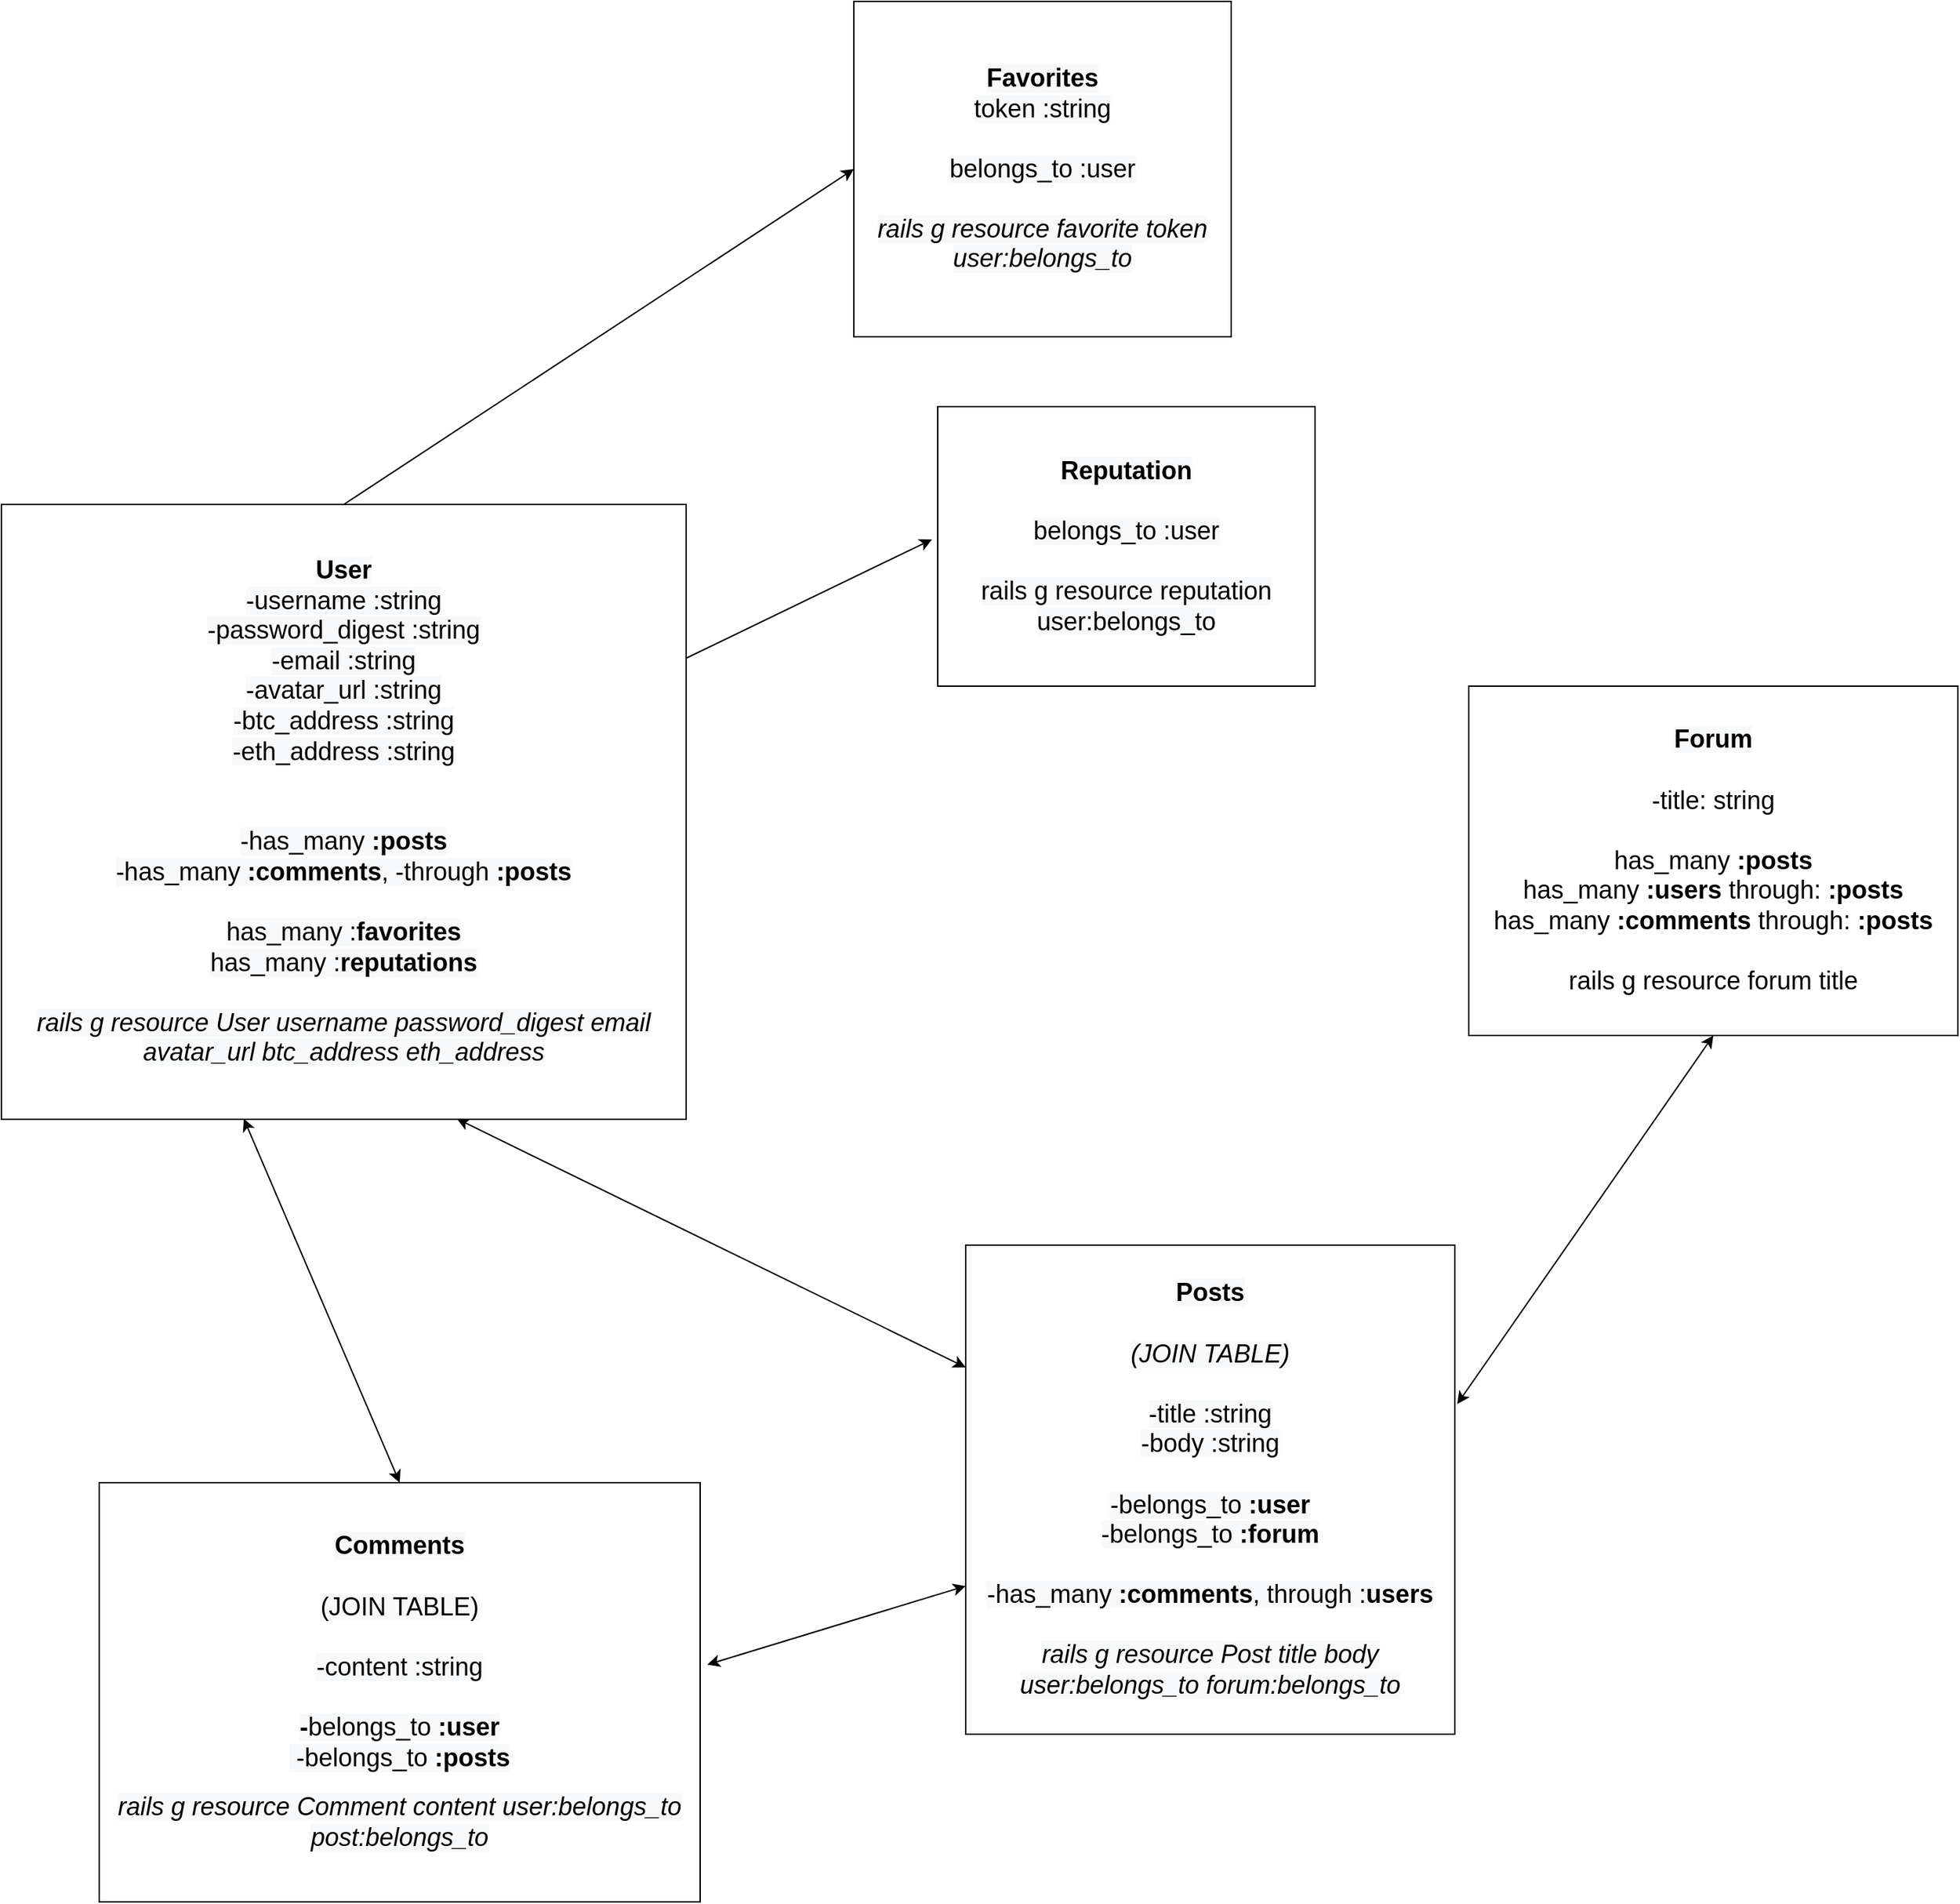<mxfile>
    <diagram id="BhuOXUAelwWcWwYgVLHv" name="Backend - associations">
        <mxGraphModel dx="825" dy="3318" grid="1" gridSize="10" guides="1" tooltips="1" connect="1" arrows="1" fold="1" page="1" pageScale="1" pageWidth="850" pageHeight="1100" math="0" shadow="0">
            <root>
                <mxCell id="0"/>
                <mxCell id="1" parent="0"/>
                <mxCell id="L-pfhSX-X1KtQgtuYa56-4" value="&lt;font style=&quot;font-size: 18px&quot;&gt;&lt;b style=&quot;color: rgb(0 , 0 , 0) ; background-color: rgb(248 , 249 , 250)&quot;&gt;User&lt;/b&gt;&lt;br style=&quot;color: rgb(0 , 0 , 0) ; background-color: rgb(248 , 249 , 250)&quot;&gt;&lt;span style=&quot;color: rgb(0 , 0 , 0) ; background-color: rgb(248 , 249 , 250)&quot;&gt;-username :string&lt;/span&gt;&lt;br style=&quot;color: rgb(0 , 0 , 0) ; background-color: rgb(248 , 249 , 250)&quot;&gt;&lt;span style=&quot;color: rgb(0 , 0 , 0) ; background-color: rgb(248 , 249 , 250)&quot;&gt;-password_digest :string&lt;/span&gt;&lt;br style=&quot;color: rgb(0 , 0 , 0) ; background-color: rgb(248 , 249 , 250)&quot;&gt;&lt;span style=&quot;color: rgb(0 , 0 , 0) ; background-color: rgb(248 , 249 , 250)&quot;&gt;-email :string&lt;/span&gt;&lt;br style=&quot;color: rgb(0 , 0 , 0) ; background-color: rgb(248 , 249 , 250)&quot;&gt;&lt;span style=&quot;color: rgb(0 , 0 , 0) ; background-color: rgb(248 , 249 , 250)&quot;&gt;-avatar_url :string&lt;/span&gt;&lt;br style=&quot;color: rgb(0 , 0 , 0) ; background-color: rgb(248 , 249 , 250)&quot;&gt;&lt;span style=&quot;color: rgb(0 , 0 , 0) ; background-color: rgb(248 , 249 , 250)&quot;&gt;-btc_address :string&lt;/span&gt;&lt;br style=&quot;color: rgb(0 , 0 , 0) ; background-color: rgb(248 , 249 , 250)&quot;&gt;&lt;span style=&quot;color: rgb(0 , 0 , 0) ; background-color: rgb(248 , 249 , 250)&quot;&gt;-eth_address :string&lt;/span&gt;&lt;br style=&quot;color: rgb(0 , 0 , 0) ; background-color: rgb(248 , 249 , 250)&quot;&gt;&lt;br style=&quot;color: rgb(0 , 0 , 0) ; background-color: rgb(248 , 249 , 250)&quot;&gt;&lt;br style=&quot;color: rgb(0 , 0 , 0) ; background-color: rgb(248 , 249 , 250)&quot;&gt;&lt;span style=&quot;color: rgb(0 , 0 , 0) ; background-color: rgb(248 , 249 , 250)&quot;&gt;-has_many&amp;nbsp;&lt;/span&gt;&lt;b style=&quot;color: rgb(0 , 0 , 0) ; background-color: rgb(248 , 249 , 250)&quot;&gt;:posts&lt;/b&gt;&lt;br style=&quot;color: rgb(0 , 0 , 0) ; background-color: rgb(248 , 249 , 250)&quot;&gt;&lt;span style=&quot;color: rgb(0 , 0 , 0) ; background-color: rgb(248 , 249 , 250)&quot;&gt;-has_many&amp;nbsp;&lt;/span&gt;&lt;b style=&quot;color: rgb(0 , 0 , 0) ; background-color: rgb(248 , 249 , 250)&quot;&gt;:comments&lt;/b&gt;&lt;span style=&quot;color: rgb(0 , 0 , 0) ; background-color: rgb(248 , 249 , 250)&quot;&gt;, -through&amp;nbsp;&lt;/span&gt;&lt;b style=&quot;color: rgb(0 , 0 , 0) ; background-color: rgb(248 , 249 , 250)&quot;&gt;:posts&lt;/b&gt;&lt;br style=&quot;color: rgb(0 , 0 , 0) ; background-color: rgb(248 , 249 , 250)&quot;&gt;&lt;br style=&quot;color: rgb(0 , 0 , 0) ; background-color: rgb(248 , 249 , 250)&quot;&gt;&lt;span style=&quot;color: rgb(0 , 0 , 0) ; background-color: rgb(248 , 249 , 250)&quot;&gt;has_many :&lt;/span&gt;&lt;b style=&quot;color: rgb(0 , 0 , 0) ; background-color: rgb(248 , 249 , 250)&quot;&gt;favorites&lt;br&gt;&lt;/b&gt;&lt;span style=&quot;color: rgb(0 , 0 , 0) ; background-color: rgb(248 , 249 , 250)&quot;&gt;has_many :&lt;/span&gt;&lt;b style=&quot;color: rgb(0 , 0 , 0) ; background-color: rgb(248 , 249 , 250)&quot;&gt;reputations&lt;/b&gt;&lt;br style=&quot;color: rgb(0 , 0 , 0) ; background-color: rgb(248 , 249 , 250)&quot;&gt;&lt;br style=&quot;color: rgb(0 , 0 , 0) ; background-color: rgb(248 , 249 , 250)&quot;&gt;&lt;i style=&quot;color: rgb(0 , 0 , 0) ; background-color: rgb(248 , 249 , 250)&quot;&gt;rails g resource User username password_digest email avatar_url btc_address eth_address&lt;/i&gt;&lt;br&gt;&lt;/font&gt;" style="rounded=0;whiteSpace=wrap;html=1;" parent="1" vertex="1">
                    <mxGeometry x="70" y="-1190" width="490" height="440" as="geometry"/>
                </mxCell>
                <mxCell id="L-pfhSX-X1KtQgtuYa56-7" value="&lt;font style=&quot;font-size: 18px&quot;&gt;&lt;b style=&quot;color: rgb(0 , 0 , 0) ; background-color: rgb(248 , 249 , 250)&quot;&gt;Posts&lt;br&gt;&lt;/b&gt;&lt;br style=&quot;color: rgb(0 , 0 , 0) ; background-color: rgb(248 , 249 , 250)&quot;&gt;&lt;i style=&quot;color: rgb(0 , 0 , 0) ; background-color: rgb(248 , 249 , 250)&quot;&gt;(JOIN TABLE)&lt;/i&gt;&lt;br style=&quot;color: rgb(0 , 0 , 0) ; background-color: rgb(248 , 249 , 250)&quot;&gt;&lt;br style=&quot;color: rgb(0 , 0 , 0) ; background-color: rgb(248 , 249 , 250)&quot;&gt;&lt;span style=&quot;color: rgb(0 , 0 , 0) ; background-color: rgb(248 , 249 , 250)&quot;&gt;-title :string&lt;/span&gt;&lt;br style=&quot;color: rgb(0 , 0 , 0) ; background-color: rgb(248 , 249 , 250)&quot;&gt;&lt;span style=&quot;color: rgb(0 , 0 , 0) ; background-color: rgb(248 , 249 , 250)&quot;&gt;-body :string&lt;/span&gt;&lt;br style=&quot;color: rgb(0 , 0 , 0) ; background-color: rgb(248 , 249 , 250)&quot;&gt;&lt;br style=&quot;color: rgb(0 , 0 , 0) ; background-color: rgb(248 , 249 , 250)&quot;&gt;&lt;span style=&quot;color: rgb(0 , 0 , 0) ; background-color: rgb(248 , 249 , 250)&quot;&gt;-belongs_to&amp;nbsp;&lt;/span&gt;&lt;span style=&quot;color: rgb(0 , 0 , 0) ; background-color: rgb(248 , 249 , 250)&quot;&gt;&lt;b&gt;:user&lt;/b&gt;&lt;br&gt;-belongs_to&lt;/span&gt;&lt;b style=&quot;color: rgb(0 , 0 , 0) ; background-color: rgb(248 , 249 , 250)&quot;&gt; :forum&lt;br&gt;&lt;/b&gt;&lt;br style=&quot;color: rgb(0 , 0 , 0) ; background-color: rgb(248 , 249 , 250)&quot;&gt;&lt;span style=&quot;color: rgb(0 , 0 , 0) ; background-color: rgb(248 , 249 , 250)&quot;&gt;-has_many&amp;nbsp;&lt;/span&gt;&lt;b style=&quot;color: rgb(0 , 0 , 0) ; background-color: rgb(248 , 249 , 250)&quot;&gt;:comments&lt;/b&gt;&lt;span style=&quot;color: rgb(0 , 0 , 0) ; background-color: rgb(248 , 249 , 250)&quot;&gt;, through :&lt;/span&gt;&lt;b style=&quot;color: rgb(0 , 0 , 0) ; background-color: rgb(248 , 249 , 250)&quot;&gt;users&lt;/b&gt;&lt;b style=&quot;color: rgb(0 , 0 , 0) ; background-color: rgb(248 , 249 , 250)&quot;&gt;&lt;br&gt;&lt;/b&gt;&lt;br style=&quot;color: rgb(0 , 0 , 0) ; background-color: rgb(248 , 249 , 250)&quot;&gt;&lt;i style=&quot;color: rgb(0 , 0 , 0) ; background-color: rgb(248 , 249 , 250)&quot;&gt;rails g resource Post title body user:belongs_to forum:belongs_to&lt;/i&gt;&lt;br&gt;&lt;/font&gt;" style="rounded=0;whiteSpace=wrap;html=1;" parent="1" vertex="1">
                    <mxGeometry x="760" y="-660" width="350" height="350" as="geometry"/>
                </mxCell>
                <mxCell id="L-pfhSX-X1KtQgtuYa56-8" value="&lt;font&gt;&lt;font style=&quot;color: rgb(0 , 0 , 0) ; font-size: 18px ; background-color: rgb(248 , 249 , 250)&quot;&gt;&lt;b&gt;Comments&lt;/b&gt;&lt;b&gt;&lt;br&gt;&lt;/b&gt;&lt;br&gt;(JOIN TABLE)&lt;br&gt;&lt;br&gt;-content :string&lt;br&gt;&lt;br&gt;&lt;b&gt;-&lt;/b&gt;belongs_to&amp;nbsp;&lt;b&gt;:user&lt;/b&gt;&lt;br&gt;&lt;b&gt;&amp;nbsp;&lt;/b&gt;-belongs_to&amp;nbsp;&lt;b&gt;:posts&lt;br&gt;&lt;/b&gt;&lt;/font&gt;&lt;br style=&quot;color: rgb(0 , 0 , 0) ; font-size: 18px ; background-color: rgb(248 , 249 , 250)&quot;&gt;&lt;i style=&quot;color: rgb(0 , 0 , 0) ; font-size: 18px ; background-color: rgb(248 , 249 , 250)&quot;&gt;rails g resource Comment content user:belongs_to post:belongs_to&lt;/i&gt;&lt;br&gt;&lt;/font&gt;" style="rounded=0;whiteSpace=wrap;html=1;" parent="1" vertex="1">
                    <mxGeometry x="140" y="-490" width="430" height="300" as="geometry"/>
                </mxCell>
                <mxCell id="L-pfhSX-X1KtQgtuYa56-11" value="" style="endArrow=classic;startArrow=classic;html=1;rounded=0;fontSize=18;entryX=0.665;entryY=0.999;entryDx=0;entryDy=0;exitX=0;exitY=0.25;exitDx=0;exitDy=0;entryPerimeter=0;" parent="1" source="L-pfhSX-X1KtQgtuYa56-7" target="L-pfhSX-X1KtQgtuYa56-4" edge="1">
                    <mxGeometry width="50" height="50" relative="1" as="geometry">
                        <mxPoint x="450" y="480" as="sourcePoint"/>
                        <mxPoint x="500" y="430" as="targetPoint"/>
                    </mxGeometry>
                </mxCell>
                <mxCell id="L-pfhSX-X1KtQgtuYa56-12" value="" style="endArrow=classic;startArrow=classic;html=1;rounded=0;fontSize=18;entryX=0;entryY=0.697;entryDx=0;entryDy=0;entryPerimeter=0;exitX=1.012;exitY=0.434;exitDx=0;exitDy=0;exitPerimeter=0;" parent="1" source="L-pfhSX-X1KtQgtuYa56-8" target="L-pfhSX-X1KtQgtuYa56-7" edge="1">
                    <mxGeometry width="50" height="50" relative="1" as="geometry">
                        <mxPoint x="410" y="610" as="sourcePoint"/>
                        <mxPoint x="460" y="560" as="targetPoint"/>
                    </mxGeometry>
                </mxCell>
                <mxCell id="L-pfhSX-X1KtQgtuYa56-13" value="" style="endArrow=classic;startArrow=classic;html=1;rounded=0;fontSize=18;exitX=0.5;exitY=0;exitDx=0;exitDy=0;entryX=0.354;entryY=0.999;entryDx=0;entryDy=0;entryPerimeter=0;" parent="1" source="L-pfhSX-X1KtQgtuYa56-8" target="L-pfhSX-X1KtQgtuYa56-4" edge="1">
                    <mxGeometry width="50" height="50" relative="1" as="geometry">
                        <mxPoint x="220" y="480" as="sourcePoint"/>
                        <mxPoint x="270" y="430" as="targetPoint"/>
                    </mxGeometry>
                </mxCell>
                <mxCell id="L-pfhSX-X1KtQgtuYa56-20" value="&lt;font style=&quot;font-size: 18px&quot;&gt;&lt;b style=&quot;color: rgb(0 , 0 , 0) ; background-color: rgb(248 , 249 , 250)&quot;&gt;Favorites&lt;/b&gt;&lt;br style=&quot;color: rgb(0 , 0 , 0) ; background-color: rgb(248 , 249 , 250)&quot;&gt;&lt;span style=&quot;color: rgb(0 , 0 , 0) ; background-color: rgb(248 , 249 , 250)&quot;&gt;token :string&lt;/span&gt;&lt;br style=&quot;color: rgb(0 , 0 , 0) ; background-color: rgb(248 , 249 , 250)&quot;&gt;&lt;br style=&quot;color: rgb(0 , 0 , 0) ; background-color: rgb(248 , 249 , 250)&quot;&gt;&lt;span style=&quot;color: rgb(0 , 0 , 0) ; background-color: rgb(248 , 249 , 250)&quot;&gt;belongs_to :user&lt;/span&gt;&lt;br style=&quot;color: rgb(0 , 0 , 0) ; background-color: rgb(248 , 249 , 250)&quot;&gt;&lt;br style=&quot;color: rgb(0 , 0 , 0) ; background-color: rgb(248 , 249 , 250)&quot;&gt;&lt;i style=&quot;color: rgb(0 , 0 , 0) ; background-color: rgb(248 , 249 , 250)&quot;&gt;rails g resource favorite token user:belongs_to&lt;/i&gt;&lt;br&gt;&lt;/font&gt;" style="rounded=0;whiteSpace=wrap;html=1;" parent="1" vertex="1">
                    <mxGeometry x="680" y="-1550" width="270" height="240" as="geometry"/>
                </mxCell>
                <mxCell id="L-pfhSX-X1KtQgtuYa56-21" value="" style="endArrow=classic;html=1;rounded=0;fontSize=18;exitX=0.5;exitY=0;exitDx=0;exitDy=0;entryX=0;entryY=0.5;entryDx=0;entryDy=0;" parent="1" source="L-pfhSX-X1KtQgtuYa56-4" target="L-pfhSX-X1KtQgtuYa56-20" edge="1">
                    <mxGeometry width="50" height="50" relative="1" as="geometry">
                        <mxPoint x="570" y="-620" as="sourcePoint"/>
                        <mxPoint x="620" y="-670" as="targetPoint"/>
                    </mxGeometry>
                </mxCell>
                <mxCell id="2" value="&lt;font style=&quot;font-size: 18px&quot;&gt;&lt;b style=&quot;color: rgb(0 , 0 , 0) ; background-color: rgb(248 , 249 , 250)&quot;&gt;Reputation&lt;br&gt;&lt;/b&gt;&lt;br style=&quot;color: rgb(0 , 0 , 0) ; background-color: rgb(248 , 249 , 250)&quot;&gt;&lt;span style=&quot;color: rgb(0 , 0 , 0) ; background-color: rgb(248 , 249 , 250)&quot;&gt;belongs_to :user&lt;/span&gt;&lt;br style=&quot;color: rgb(0 , 0 , 0) ; background-color: rgb(248 , 249 , 250)&quot;&gt;&lt;br style=&quot;color: rgb(0 , 0 , 0) ; background-color: rgb(248 , 249 , 250)&quot;&gt;&lt;span style=&quot;color: rgb(0 , 0 , 0) ; background-color: rgb(248 , 249 , 250)&quot;&gt;rails g resource reputation user:belongs_to&lt;/span&gt;&lt;br&gt;&lt;/font&gt;" style="rounded=0;whiteSpace=wrap;html=1;" parent="1" vertex="1">
                    <mxGeometry x="740" y="-1260" width="270" height="200" as="geometry"/>
                </mxCell>
                <mxCell id="3" value="" style="endArrow=classic;html=1;rounded=0;fontSize=18;entryX=-0.015;entryY=0.475;entryDx=0;entryDy=0;entryPerimeter=0;exitX=1;exitY=0.25;exitDx=0;exitDy=0;" parent="1" source="L-pfhSX-X1KtQgtuYa56-4" target="2" edge="1">
                    <mxGeometry width="50" height="50" relative="1" as="geometry">
                        <mxPoint x="710" y="-567" as="sourcePoint"/>
                        <mxPoint x="900" y="-640" as="targetPoint"/>
                    </mxGeometry>
                </mxCell>
                <mxCell id="Y3NMh3i0As6VkzUz7zrH-3" value="&lt;font style=&quot;font-size: 18px&quot;&gt;&lt;font color=&quot;#000000&quot;&gt;&lt;span style=&quot;background-color: rgb(248 , 249 , 250)&quot;&gt;&lt;b&gt;Forum&lt;br&gt;&lt;/b&gt;&lt;/span&gt;&lt;/font&gt;&lt;br&gt;-title: string&lt;br&gt;&lt;br&gt;has_many &lt;b&gt;:posts&lt;br&gt;&lt;/b&gt;has_many &lt;b&gt;:users &lt;/b&gt;through:&lt;b&gt; :posts&lt;br&gt;&lt;/b&gt;has_many &lt;b&gt;:comments&lt;/b&gt;&amp;nbsp;through:&amp;nbsp;&lt;b&gt;:posts&lt;br&gt;&lt;/b&gt;&lt;br&gt;rails g resource forum title&lt;br&gt;&lt;/font&gt;" style="rounded=0;whiteSpace=wrap;html=1;" vertex="1" parent="1">
                    <mxGeometry x="1120" y="-1060" width="350" height="250" as="geometry"/>
                </mxCell>
                <mxCell id="Y3NMh3i0As6VkzUz7zrH-4" value="" style="endArrow=classic;startArrow=classic;html=1;rounded=0;fontSize=18;entryX=1.005;entryY=0.325;entryDx=0;entryDy=0;exitX=0.5;exitY=1;exitDx=0;exitDy=0;entryPerimeter=0;" edge="1" parent="1" source="Y3NMh3i0As6VkzUz7zrH-3" target="L-pfhSX-X1KtQgtuYa56-7">
                    <mxGeometry width="50" height="50" relative="1" as="geometry">
                        <mxPoint x="1564.15" y="-312.06" as="sourcePoint"/>
                        <mxPoint x="1190" y="-550" as="targetPoint"/>
                    </mxGeometry>
                </mxCell>
            </root>
        </mxGraphModel>
    </diagram>
    <diagram id="ez5c0DbY5nH06TuEs3sg" name="React components">
        <mxGraphModel dx="1096" dy="671" grid="1" gridSize="10" guides="1" tooltips="1" connect="1" arrows="1" fold="1" page="1" pageScale="1" pageWidth="850" pageHeight="1100" math="0" shadow="0">
            <root>
                <mxCell id="DhWRB-Tjp9a_aNM2N5pL-0"/>
                <mxCell id="DhWRB-Tjp9a_aNM2N5pL-1" parent="DhWRB-Tjp9a_aNM2N5pL-0"/>
                <mxCell id="itFLBw-nDamxUFIc1NyA-0" value="" style="edgeStyle=none;html=1;exitX=1;exitY=0.5;exitDx=0;exitDy=0;entryX=0;entryY=0.5;entryDx=0;entryDy=0;" parent="DhWRB-Tjp9a_aNM2N5pL-1" source="DhWRB-Tjp9a_aNM2N5pL-2" target="DhWRB-Tjp9a_aNM2N5pL-11" edge="1">
                    <mxGeometry relative="1" as="geometry"/>
                </mxCell>
                <mxCell id="itFLBw-nDamxUFIc1NyA-2" value="" style="edgeStyle=none;html=1;" parent="DhWRB-Tjp9a_aNM2N5pL-1" source="DhWRB-Tjp9a_aNM2N5pL-2" target="itFLBw-nDamxUFIc1NyA-1" edge="1">
                    <mxGeometry relative="1" as="geometry"/>
                </mxCell>
                <mxCell id="-OnZP4oI0nfWMqAh5Tr5-1" value="" style="edgeStyle=none;html=1;exitX=0;exitY=0.5;exitDx=0;exitDy=0;" parent="DhWRB-Tjp9a_aNM2N5pL-1" source="DhWRB-Tjp9a_aNM2N5pL-2" target="-OnZP4oI0nfWMqAh5Tr5-0" edge="1">
                    <mxGeometry relative="1" as="geometry">
                        <mxPoint x="180" y="250" as="sourcePoint"/>
                    </mxGeometry>
                </mxCell>
                <mxCell id="-OnZP4oI0nfWMqAh5Tr5-3" value="" style="edgeStyle=none;html=1;exitX=0;exitY=0.5;exitDx=0;exitDy=0;" parent="DhWRB-Tjp9a_aNM2N5pL-1" source="DhWRB-Tjp9a_aNM2N5pL-2" target="-OnZP4oI0nfWMqAh5Tr5-2" edge="1">
                    <mxGeometry relative="1" as="geometry">
                        <mxPoint x="340" y="100" as="sourcePoint"/>
                    </mxGeometry>
                </mxCell>
                <mxCell id="DhWRB-Tjp9a_aNM2N5pL-2" value="App.js" style="rounded=0;whiteSpace=wrap;html=1;" parent="DhWRB-Tjp9a_aNM2N5pL-1" vertex="1">
                    <mxGeometry x="360" y="40" width="60" height="30" as="geometry"/>
                </mxCell>
                <mxCell id="DhWRB-Tjp9a_aNM2N5pL-3" value="Navbar.js" style="rounded=0;whiteSpace=wrap;html=1;" parent="DhWRB-Tjp9a_aNM2N5pL-1" vertex="1">
                    <mxGeometry x="550" y="220" width="80" height="40" as="geometry"/>
                </mxCell>
                <mxCell id="DhWRB-Tjp9a_aNM2N5pL-4" value="Signup.js" style="rounded=0;whiteSpace=wrap;html=1;" parent="DhWRB-Tjp9a_aNM2N5pL-1" vertex="1">
                    <mxGeometry x="560" y="120" width="80" height="40" as="geometry"/>
                </mxCell>
                <mxCell id="DhWRB-Tjp9a_aNM2N5pL-5" value="Login.js" style="rounded=0;whiteSpace=wrap;html=1;" parent="DhWRB-Tjp9a_aNM2N5pL-1" vertex="1">
                    <mxGeometry x="560" y="170" width="80" height="40" as="geometry"/>
                </mxCell>
                <mxCell id="DhWRB-Tjp9a_aNM2N5pL-6" value="" style="endArrow=classic;html=1;exitX=1;exitY=0.5;exitDx=0;exitDy=0;entryX=0;entryY=0.5;entryDx=0;entryDy=0;" parent="DhWRB-Tjp9a_aNM2N5pL-1" source="DhWRB-Tjp9a_aNM2N5pL-2" target="DhWRB-Tjp9a_aNM2N5pL-4" edge="1">
                    <mxGeometry width="50" height="50" relative="1" as="geometry">
                        <mxPoint x="400" y="710" as="sourcePoint"/>
                        <mxPoint x="450" y="660" as="targetPoint"/>
                    </mxGeometry>
                </mxCell>
                <mxCell id="DhWRB-Tjp9a_aNM2N5pL-7" value="" style="endArrow=classic;html=1;exitX=1;exitY=0.5;exitDx=0;exitDy=0;entryX=0;entryY=0.5;entryDx=0;entryDy=0;" parent="DhWRB-Tjp9a_aNM2N5pL-1" source="DhWRB-Tjp9a_aNM2N5pL-2" target="DhWRB-Tjp9a_aNM2N5pL-5" edge="1">
                    <mxGeometry width="50" height="50" relative="1" as="geometry">
                        <mxPoint x="400" y="710" as="sourcePoint"/>
                        <mxPoint x="450" y="660" as="targetPoint"/>
                    </mxGeometry>
                </mxCell>
                <mxCell id="DhWRB-Tjp9a_aNM2N5pL-8" value="" style="endArrow=classic;html=1;entryX=0;entryY=0.5;entryDx=0;entryDy=0;exitX=1;exitY=0.5;exitDx=0;exitDy=0;" parent="DhWRB-Tjp9a_aNM2N5pL-1" source="DhWRB-Tjp9a_aNM2N5pL-2" target="DhWRB-Tjp9a_aNM2N5pL-3" edge="1">
                    <mxGeometry width="50" height="50" relative="1" as="geometry">
                        <mxPoint x="390" y="620" as="sourcePoint"/>
                        <mxPoint x="440" y="570" as="targetPoint"/>
                    </mxGeometry>
                </mxCell>
                <mxCell id="MY04xTBXaxAXS60cooeo-1" value="" style="edgeStyle=none;html=1;" parent="DhWRB-Tjp9a_aNM2N5pL-1" source="DhWRB-Tjp9a_aNM2N5pL-9" target="MY04xTBXaxAXS60cooeo-0" edge="1">
                    <mxGeometry relative="1" as="geometry"/>
                </mxCell>
                <mxCell id="DhWRB-Tjp9a_aNM2N5pL-9" value="CoinTracker.js" style="rounded=0;whiteSpace=wrap;html=1;" parent="DhWRB-Tjp9a_aNM2N5pL-1" vertex="1">
                    <mxGeometry x="190" y="290" width="130" height="60" as="geometry"/>
                </mxCell>
                <mxCell id="DhWRB-Tjp9a_aNM2N5pL-10" value="" style="endArrow=classic;html=1;exitX=0;exitY=0.5;exitDx=0;exitDy=0;entryX=0.5;entryY=0;entryDx=0;entryDy=0;" parent="DhWRB-Tjp9a_aNM2N5pL-1" source="DhWRB-Tjp9a_aNM2N5pL-2" target="DhWRB-Tjp9a_aNM2N5pL-9" edge="1">
                    <mxGeometry width="50" height="50" relative="1" as="geometry">
                        <mxPoint x="410" y="630" as="sourcePoint"/>
                        <mxPoint x="460" y="580" as="targetPoint"/>
                    </mxGeometry>
                </mxCell>
                <mxCell id="DhWRB-Tjp9a_aNM2N5pL-11" value="Search.js" style="rounded=0;whiteSpace=wrap;html=1;" parent="DhWRB-Tjp9a_aNM2N5pL-1" vertex="1">
                    <mxGeometry x="530" y="270" width="70" height="40" as="geometry"/>
                </mxCell>
                <mxCell id="itFLBw-nDamxUFIc1NyA-4" value="" style="edgeStyle=none;html=1;" parent="DhWRB-Tjp9a_aNM2N5pL-1" source="itFLBw-nDamxUFIc1NyA-1" target="itFLBw-nDamxUFIc1NyA-3" edge="1">
                    <mxGeometry relative="1" as="geometry"/>
                </mxCell>
                <mxCell id="itFLBw-nDamxUFIc1NyA-8" value="" style="edgeStyle=none;html=1;" parent="DhWRB-Tjp9a_aNM2N5pL-1" source="itFLBw-nDamxUFIc1NyA-1" target="itFLBw-nDamxUFIc1NyA-7" edge="1">
                    <mxGeometry relative="1" as="geometry"/>
                </mxCell>
                <mxCell id="itFLBw-nDamxUFIc1NyA-1" value="Forum.js" style="rounded=0;whiteSpace=wrap;html=1;" parent="DhWRB-Tjp9a_aNM2N5pL-1" vertex="1">
                    <mxGeometry x="360" y="230" width="105" height="80" as="geometry"/>
                </mxCell>
                <mxCell id="itFLBw-nDamxUFIc1NyA-3" value="CreatePost.js" style="rounded=0;whiteSpace=wrap;html=1;" parent="DhWRB-Tjp9a_aNM2N5pL-1" vertex="1">
                    <mxGeometry x="320" y="400" width="100" height="40" as="geometry"/>
                </mxCell>
                <mxCell id="itFLBw-nDamxUFIc1NyA-5" value="Favorites.js" style="rounded=0;whiteSpace=wrap;html=1;" parent="DhWRB-Tjp9a_aNM2N5pL-1" vertex="1">
                    <mxGeometry x="190" y="220" width="90" height="40" as="geometry"/>
                </mxCell>
                <mxCell id="itFLBw-nDamxUFIc1NyA-6" value="" style="endArrow=classic;html=1;entryX=0.5;entryY=0;entryDx=0;entryDy=0;exitX=0;exitY=0.5;exitDx=0;exitDy=0;exitPerimeter=0;" parent="DhWRB-Tjp9a_aNM2N5pL-1" source="DhWRB-Tjp9a_aNM2N5pL-2" target="itFLBw-nDamxUFIc1NyA-5" edge="1">
                    <mxGeometry width="50" height="50" relative="1" as="geometry">
                        <mxPoint x="310" y="330" as="sourcePoint"/>
                        <mxPoint x="70" y="420" as="targetPoint"/>
                    </mxGeometry>
                </mxCell>
                <mxCell id="itFLBw-nDamxUFIc1NyA-10" value="" style="edgeStyle=none;html=1;" parent="DhWRB-Tjp9a_aNM2N5pL-1" source="itFLBw-nDamxUFIc1NyA-7" target="itFLBw-nDamxUFIc1NyA-9" edge="1">
                    <mxGeometry relative="1" as="geometry"/>
                </mxCell>
                <mxCell id="itFLBw-nDamxUFIc1NyA-12" value="" style="edgeStyle=none;html=1;" parent="DhWRB-Tjp9a_aNM2N5pL-1" source="itFLBw-nDamxUFIc1NyA-7" target="itFLBw-nDamxUFIc1NyA-11" edge="1">
                    <mxGeometry relative="1" as="geometry"/>
                </mxCell>
                <mxCell id="itFLBw-nDamxUFIc1NyA-7" value="Post.js" style="rounded=0;whiteSpace=wrap;html=1;" parent="DhWRB-Tjp9a_aNM2N5pL-1" vertex="1">
                    <mxGeometry x="460" y="400" width="80" height="40" as="geometry"/>
                </mxCell>
                <mxCell id="itFLBw-nDamxUFIc1NyA-9" value="Comment.js" style="rounded=0;whiteSpace=wrap;html=1;" parent="DhWRB-Tjp9a_aNM2N5pL-1" vertex="1">
                    <mxGeometry x="367.5" y="480" width="90" height="40" as="geometry"/>
                </mxCell>
                <mxCell id="itFLBw-nDamxUFIc1NyA-11" value="CreateComment.js" style="rounded=0;whiteSpace=wrap;html=1;" parent="DhWRB-Tjp9a_aNM2N5pL-1" vertex="1">
                    <mxGeometry x="520" y="480" width="120" height="40" as="geometry"/>
                </mxCell>
                <mxCell id="-OnZP4oI0nfWMqAh5Tr5-0" value="LiveChat.js" style="rounded=0;whiteSpace=wrap;html=1;" parent="DhWRB-Tjp9a_aNM2N5pL-1" vertex="1">
                    <mxGeometry x="150" y="170" width="80" height="40" as="geometry"/>
                </mxCell>
                <mxCell id="-OnZP4oI0nfWMqAh5Tr5-2" value="UserProfile.js" style="rounded=0;whiteSpace=wrap;html=1;" parent="DhWRB-Tjp9a_aNM2N5pL-1" vertex="1">
                    <mxGeometry x="130" y="120" width="90" height="40" as="geometry"/>
                </mxCell>
                <mxCell id="MY04xTBXaxAXS60cooeo-0" value="CoinChart.js" style="rounded=0;whiteSpace=wrap;html=1;" parent="DhWRB-Tjp9a_aNM2N5pL-1" vertex="1">
                    <mxGeometry x="170" y="400" width="100" height="40" as="geometry"/>
                </mxCell>
            </root>
        </mxGraphModel>
    </diagram>
</mxfile>
